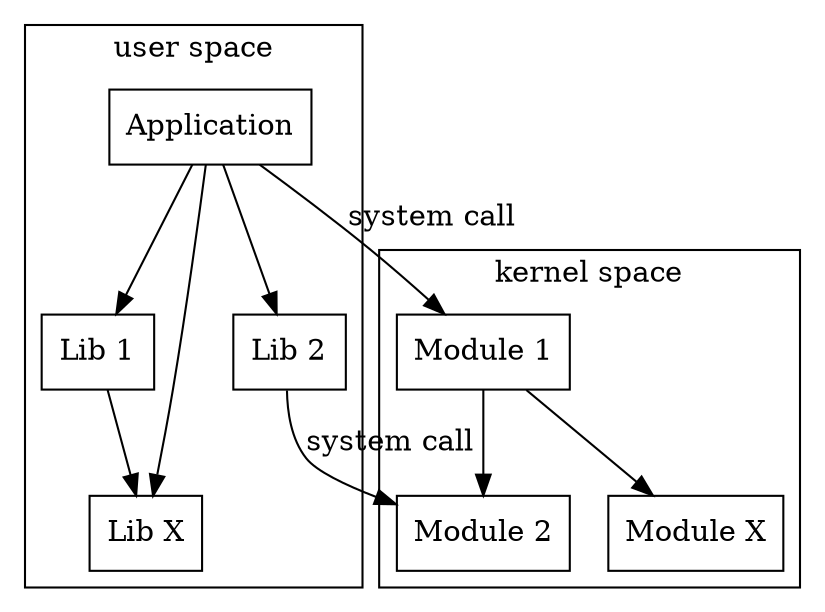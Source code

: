 digraph kernel_interface {

  subgraph cluster_user_space {
    label="user space";
    user_app [label="Application", shape=box];
    user_lib1 [label="Lib 1", shape=box];
    user_lib2 [label="Lib 2", shape=box];
    user_libX [label="Lib X", shape=box];
    user_app -> user_lib1;
    user_app -> user_lib2;
    user_app -> user_libX;
    user_lib1 -> user_libX;
  }

  subgraph cluster_kernel_space {
    label="kernel space";



    kernel_mod1 [label="Module 1", shape=box];
    kernel_mod2 [label="Module 2", shape=box];
    kernel_modX [label="Module X", shape=box];
    kernel_mod1 -> kernel_mod2;
    kernel_mod1 -> kernel_modX;
  }

  user_app -> kernel_mod1 [label="system call"];
  user_lib2 -> kernel_mod2 [label="system call"];
}